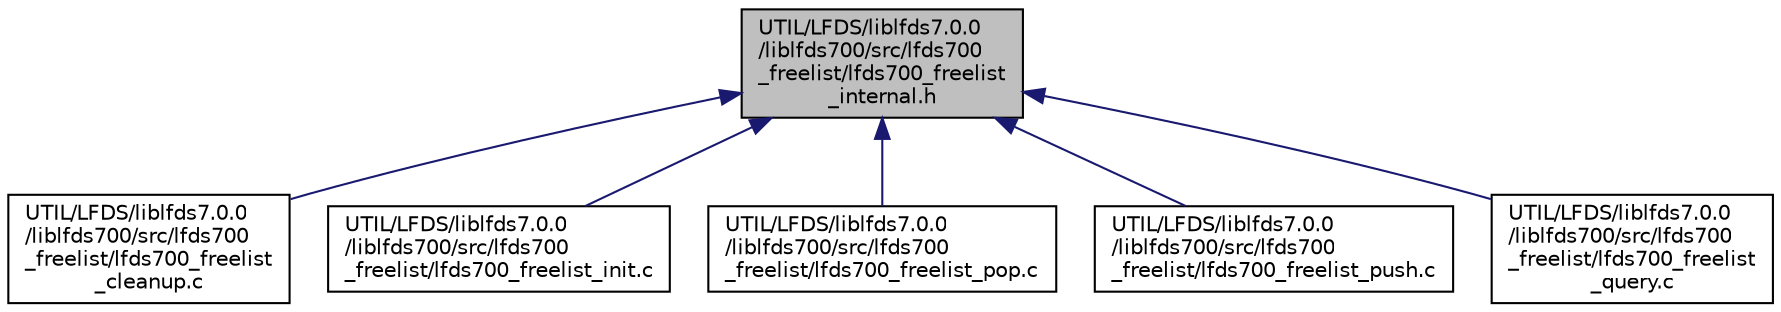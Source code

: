 digraph "UTIL/LFDS/liblfds7.0.0/liblfds700/src/lfds700_freelist/lfds700_freelist_internal.h"
{
 // LATEX_PDF_SIZE
  edge [fontname="Helvetica",fontsize="10",labelfontname="Helvetica",labelfontsize="10"];
  node [fontname="Helvetica",fontsize="10",shape=record];
  Node1 [label="UTIL/LFDS/liblfds7.0.0\l/liblfds700/src/lfds700\l_freelist/lfds700_freelist\l_internal.h",height=0.2,width=0.4,color="black", fillcolor="grey75", style="filled", fontcolor="black",tooltip=" "];
  Node1 -> Node2 [dir="back",color="midnightblue",fontsize="10",style="solid",fontname="Helvetica"];
  Node2 [label="UTIL/LFDS/liblfds7.0.0\l/liblfds700/src/lfds700\l_freelist/lfds700_freelist\l_cleanup.c",height=0.2,width=0.4,color="black", fillcolor="white", style="filled",URL="$lfds700__freelist__cleanup_8c.html",tooltip=" "];
  Node1 -> Node3 [dir="back",color="midnightblue",fontsize="10",style="solid",fontname="Helvetica"];
  Node3 [label="UTIL/LFDS/liblfds7.0.0\l/liblfds700/src/lfds700\l_freelist/lfds700_freelist_init.c",height=0.2,width=0.4,color="black", fillcolor="white", style="filled",URL="$lfds700__freelist__init_8c.html",tooltip=" "];
  Node1 -> Node4 [dir="back",color="midnightblue",fontsize="10",style="solid",fontname="Helvetica"];
  Node4 [label="UTIL/LFDS/liblfds7.0.0\l/liblfds700/src/lfds700\l_freelist/lfds700_freelist_pop.c",height=0.2,width=0.4,color="black", fillcolor="white", style="filled",URL="$lfds700__freelist__pop_8c.html",tooltip=" "];
  Node1 -> Node5 [dir="back",color="midnightblue",fontsize="10",style="solid",fontname="Helvetica"];
  Node5 [label="UTIL/LFDS/liblfds7.0.0\l/liblfds700/src/lfds700\l_freelist/lfds700_freelist_push.c",height=0.2,width=0.4,color="black", fillcolor="white", style="filled",URL="$lfds700__freelist__push_8c.html",tooltip=" "];
  Node1 -> Node6 [dir="back",color="midnightblue",fontsize="10",style="solid",fontname="Helvetica"];
  Node6 [label="UTIL/LFDS/liblfds7.0.0\l/liblfds700/src/lfds700\l_freelist/lfds700_freelist\l_query.c",height=0.2,width=0.4,color="black", fillcolor="white", style="filled",URL="$lfds700__freelist__query_8c.html",tooltip=" "];
}
